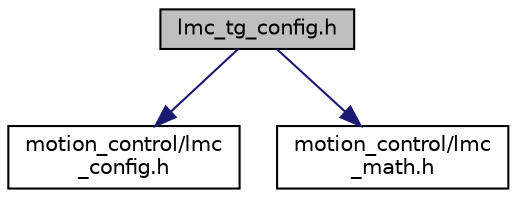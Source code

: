 digraph "lmc_tg_config.h"
{
  edge [fontname="Helvetica",fontsize="10",labelfontname="Helvetica",labelfontsize="10"];
  node [fontname="Helvetica",fontsize="10",shape=record];
  Node1 [label="lmc_tg_config.h",height=0.2,width=0.4,color="black", fillcolor="grey75", style="filled", fontcolor="black"];
  Node1 -> Node2 [color="midnightblue",fontsize="10",style="solid",fontname="Helvetica"];
  Node2 [label="motion_control/lmc\l_config.h",height=0.2,width=0.4,color="black", fillcolor="white", style="filled",URL="$lmc__config_8h.html",tooltip="Global configuration macro. "];
  Node1 -> Node3 [color="midnightblue",fontsize="10",style="solid",fontname="Helvetica"];
  Node3 [label="motion_control/lmc\l_math.h",height=0.2,width=0.4,color="black", fillcolor="white", style="filled",URL="$lmc__math_8h.html",tooltip="Basic math data structure definitions and functions. "];
}
